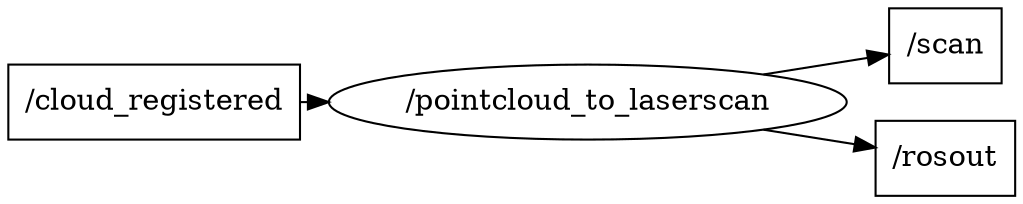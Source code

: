 digraph graphname {
	graph [bb="0,0,389.58,90",
		compound=True,
		rank=same,
		rankdir=LR,
		ranksep=0.2
	];
	node [label="\N"];
	t___scan	[URL=topic_3A__scan,
		height=0.5,
		label="/scan",
		pos="362.58,72",
		shape=box,
		tooltip="topic:/scan",
		width=0.75];
	t___cloud_registered	[URL=topic_3A__cloud_registered,
		height=0.5,
		label="/cloud_registered",
		pos="55,45",
		shape=box,
		tooltip="topic:/cloud_registered",
		width=1.5278];
	n___pointcloud_to_laserscan	[URL=__pointcloud_to_laserscan,
		height=0.5,
		label="/pointcloud_to_laserscan",
		pos="222.79,45",
		shape=ellipse,
		tooltip="/pointcloud_to_laserscan",
		width=2.7442];
	t___cloud_registered -> n___pointcloud_to_laserscan	[edgetooltip="Subscription\nnode_name: /pointcloud_to_laserscan\ntopic_name: /cloud_registered\nQoS settings\n- reliability: best_effort\n- durability: volatile\n- lifespan: 9223372036854775807 ns\n- deadline: 9223372036854775807 ns\n- liveliness: automatic\n- liveliness_lease_duration: 9223372036854775807 ns\n- avoid_ros_namespace_conventions: False",
		penwidth=1,
		pos="e,123.92,45 110.29,45 111.4,45 112.51,45 113.64,45"];
	t___rosout	[URL=topic_3A__rosout,
		height=0.5,
		label="/rosout",
		pos="362.58,18",
		shape=box,
		tooltip="topic:/rosout",
		width=0.75];
	n___pointcloud_to_laserscan -> t___scan	[edgetooltip="Publisher\nnode_name: /pointcloud_to_laserscan\ntopic_name: /scan\nQoS settings\n- reliability: reliable\n- durability: volatile\n- lifespan: 9223372036854775807 ns\n- deadline: 9223372036854775807 ns\n- liveliness: automatic\n- liveliness_lease_duration: 9223372036854775807 ns\n- avoid_ros_namespace_conventions: False",
		penwidth=1,
		pos="e,335.43,66.875 290.67,58.105 302.72,60.467 314.86,62.845 325.6,64.95"];
	n___pointcloud_to_laserscan -> t___rosout	[edgetooltip="Publisher\nnode_name: /pointcloud_to_laserscan\ntopic_name: /rosout\nQoS settings\n- reliability: reliable\n- durability: transient_local\n- lifespan: 10000000000 ns\n- deadline: 9223372036854775807 ns\n- liveliness: automatic\n- liveliness_lease_duration: 9223372036854775807 ns\n- avoid_ros_namespace_conventions: False",
		penwidth=1,
		pos="e,335.43,23.125 290.67,31.895 302.72,29.533 314.86,27.155 325.6,25.05"];
}

